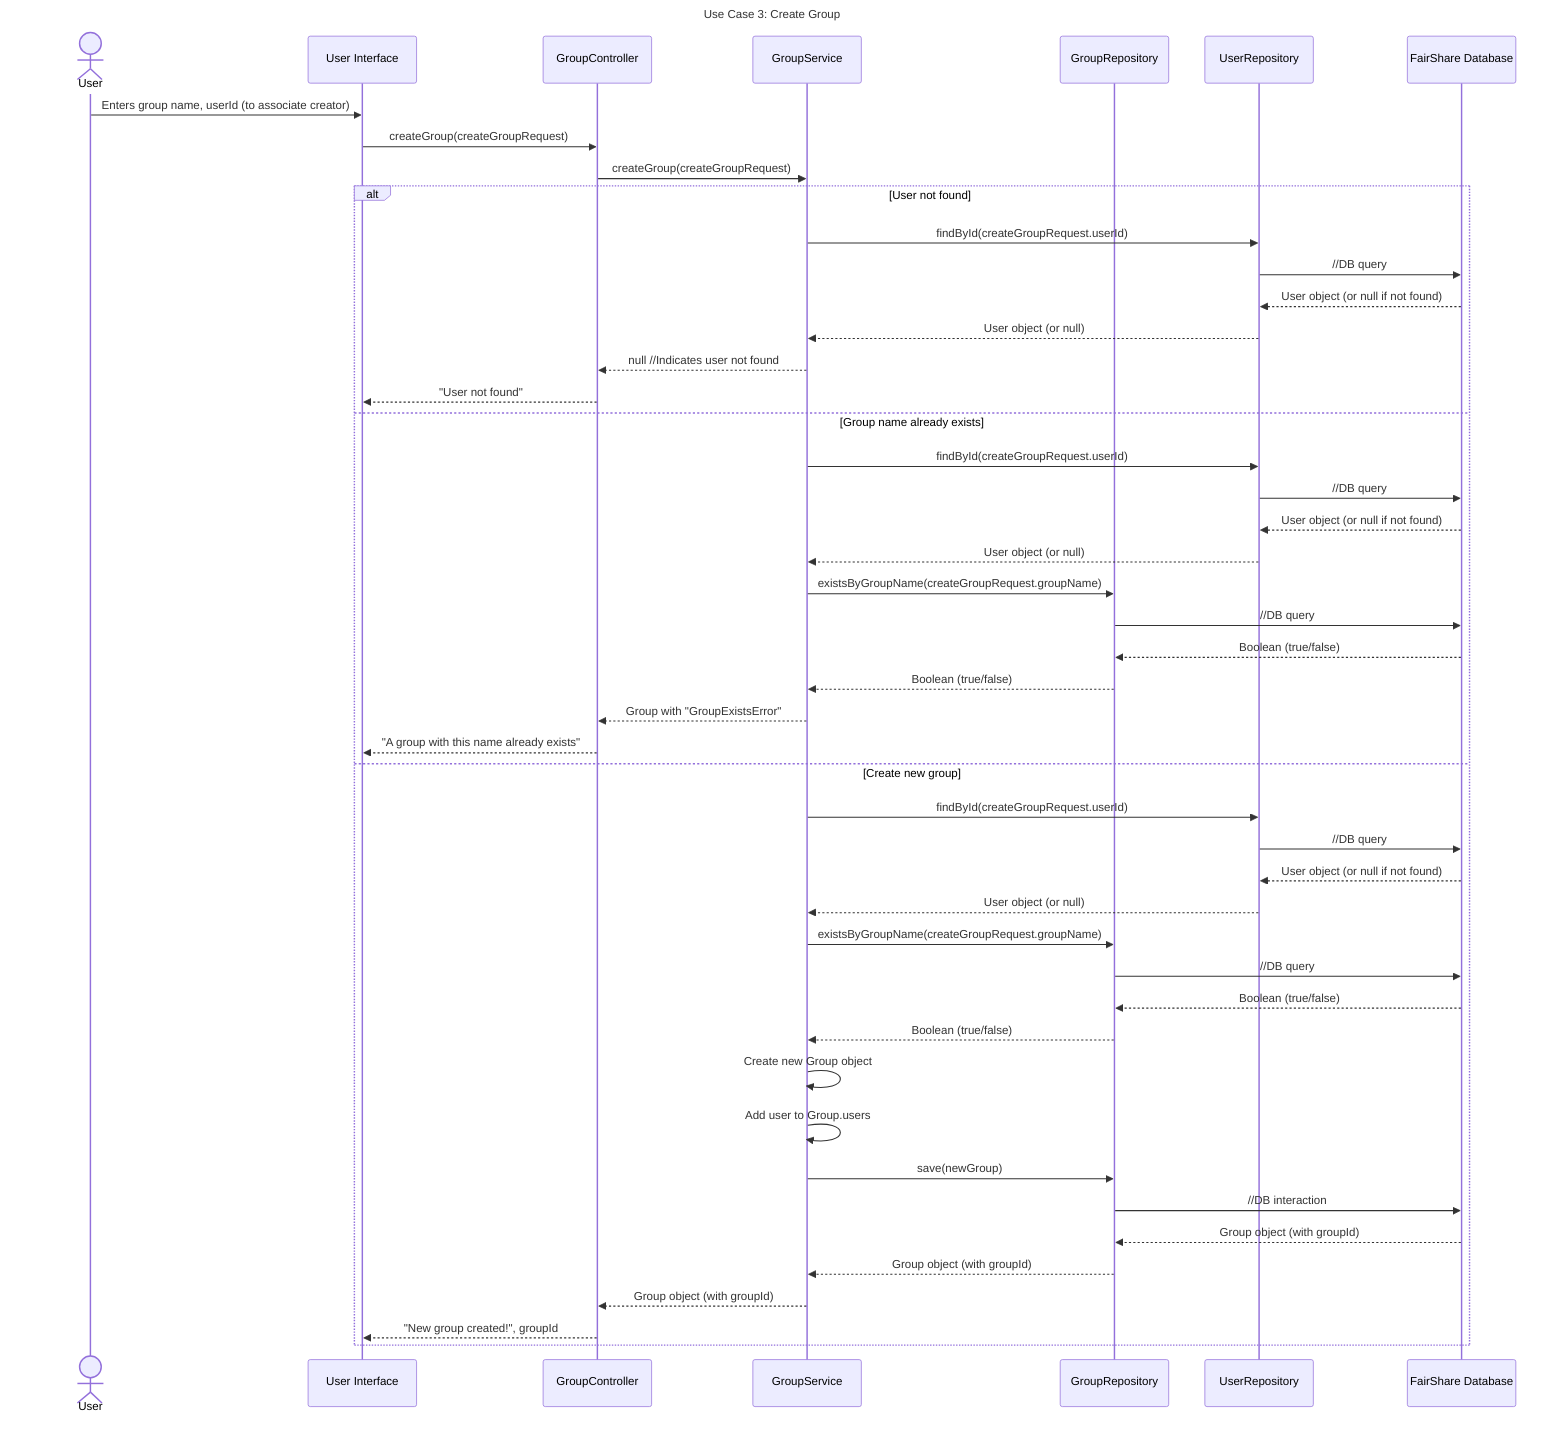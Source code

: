 ---
## Sequence Diagram for user case 3
---
sequenceDiagram
    title Use Case 3: Create Group
    actor User
    participant User Interface
    participant GroupController
    participant GroupService
    participant GroupRepository
    participant UserRepository
    participant FairShare Database

    User->>User Interface: Enters group name, userId (to associate creator)
    User Interface->>GroupController: createGroup(createGroupRequest)
    GroupController->>GroupService: createGroup(createGroupRequest)

    alt User not found
        GroupService->>UserRepository: findById(createGroupRequest.userId)
        UserRepository->>FairShare Database: //DB query
        FairShare Database-->>UserRepository: User object (or null if not found)
        UserRepository-->>GroupService: User object (or null)
        GroupService-->>GroupController: null //Indicates user not found
        GroupController-->>User Interface: "User not found"
    else Group name already exists
        GroupService->>UserRepository: findById(createGroupRequest.userId)
        UserRepository->>FairShare Database: //DB query
        FairShare Database-->>UserRepository: User object (or null if not found)
        UserRepository-->>GroupService: User object (or null)
        GroupService->>GroupRepository: existsByGroupName(createGroupRequest.groupName)
        GroupRepository->>FairShare Database: //DB query
        FairShare Database-->>GroupRepository: Boolean (true/false)
        GroupRepository-->>GroupService: Boolean (true/false)
        GroupService-->>GroupController: Group with "GroupExistsError"
        GroupController-->>User Interface: "A group with this name already exists"
    else Create new group
        GroupService->>UserRepository: findById(createGroupRequest.userId)
        UserRepository->>FairShare Database: //DB query
        FairShare Database-->>UserRepository: User object (or null if not found)
        UserRepository-->>GroupService: User object (or null)
        GroupService->>GroupRepository: existsByGroupName(createGroupRequest.groupName)
        GroupRepository->>FairShare Database: //DB query
        FairShare Database-->>GroupRepository: Boolean (true/false)
        GroupRepository-->>GroupService: Boolean (true/false)
        GroupService->>GroupService: Create new Group object
        GroupService->>GroupService: Add user to Group.users
        GroupService->>GroupRepository: save(newGroup)
        GroupRepository->>FairShare Database: //DB interaction
        FairShare Database-->>GroupRepository: Group object (with groupId)
        GroupRepository-->>GroupService: Group object (with groupId)
        GroupService-->>GroupController: Group object (with groupId)
        GroupController-->>User Interface: "New group created!", groupId
    end